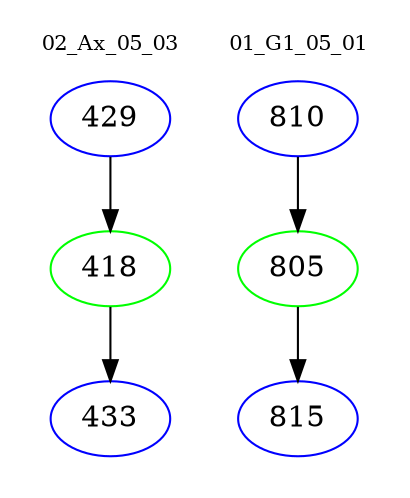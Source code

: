 digraph{
subgraph cluster_0 {
color = white
label = "02_Ax_05_03";
fontsize=10;
T0_429 [label="429", color="blue"]
T0_429 -> T0_418 [color="black"]
T0_418 [label="418", color="green"]
T0_418 -> T0_433 [color="black"]
T0_433 [label="433", color="blue"]
}
subgraph cluster_1 {
color = white
label = "01_G1_05_01";
fontsize=10;
T1_810 [label="810", color="blue"]
T1_810 -> T1_805 [color="black"]
T1_805 [label="805", color="green"]
T1_805 -> T1_815 [color="black"]
T1_815 [label="815", color="blue"]
}
}
